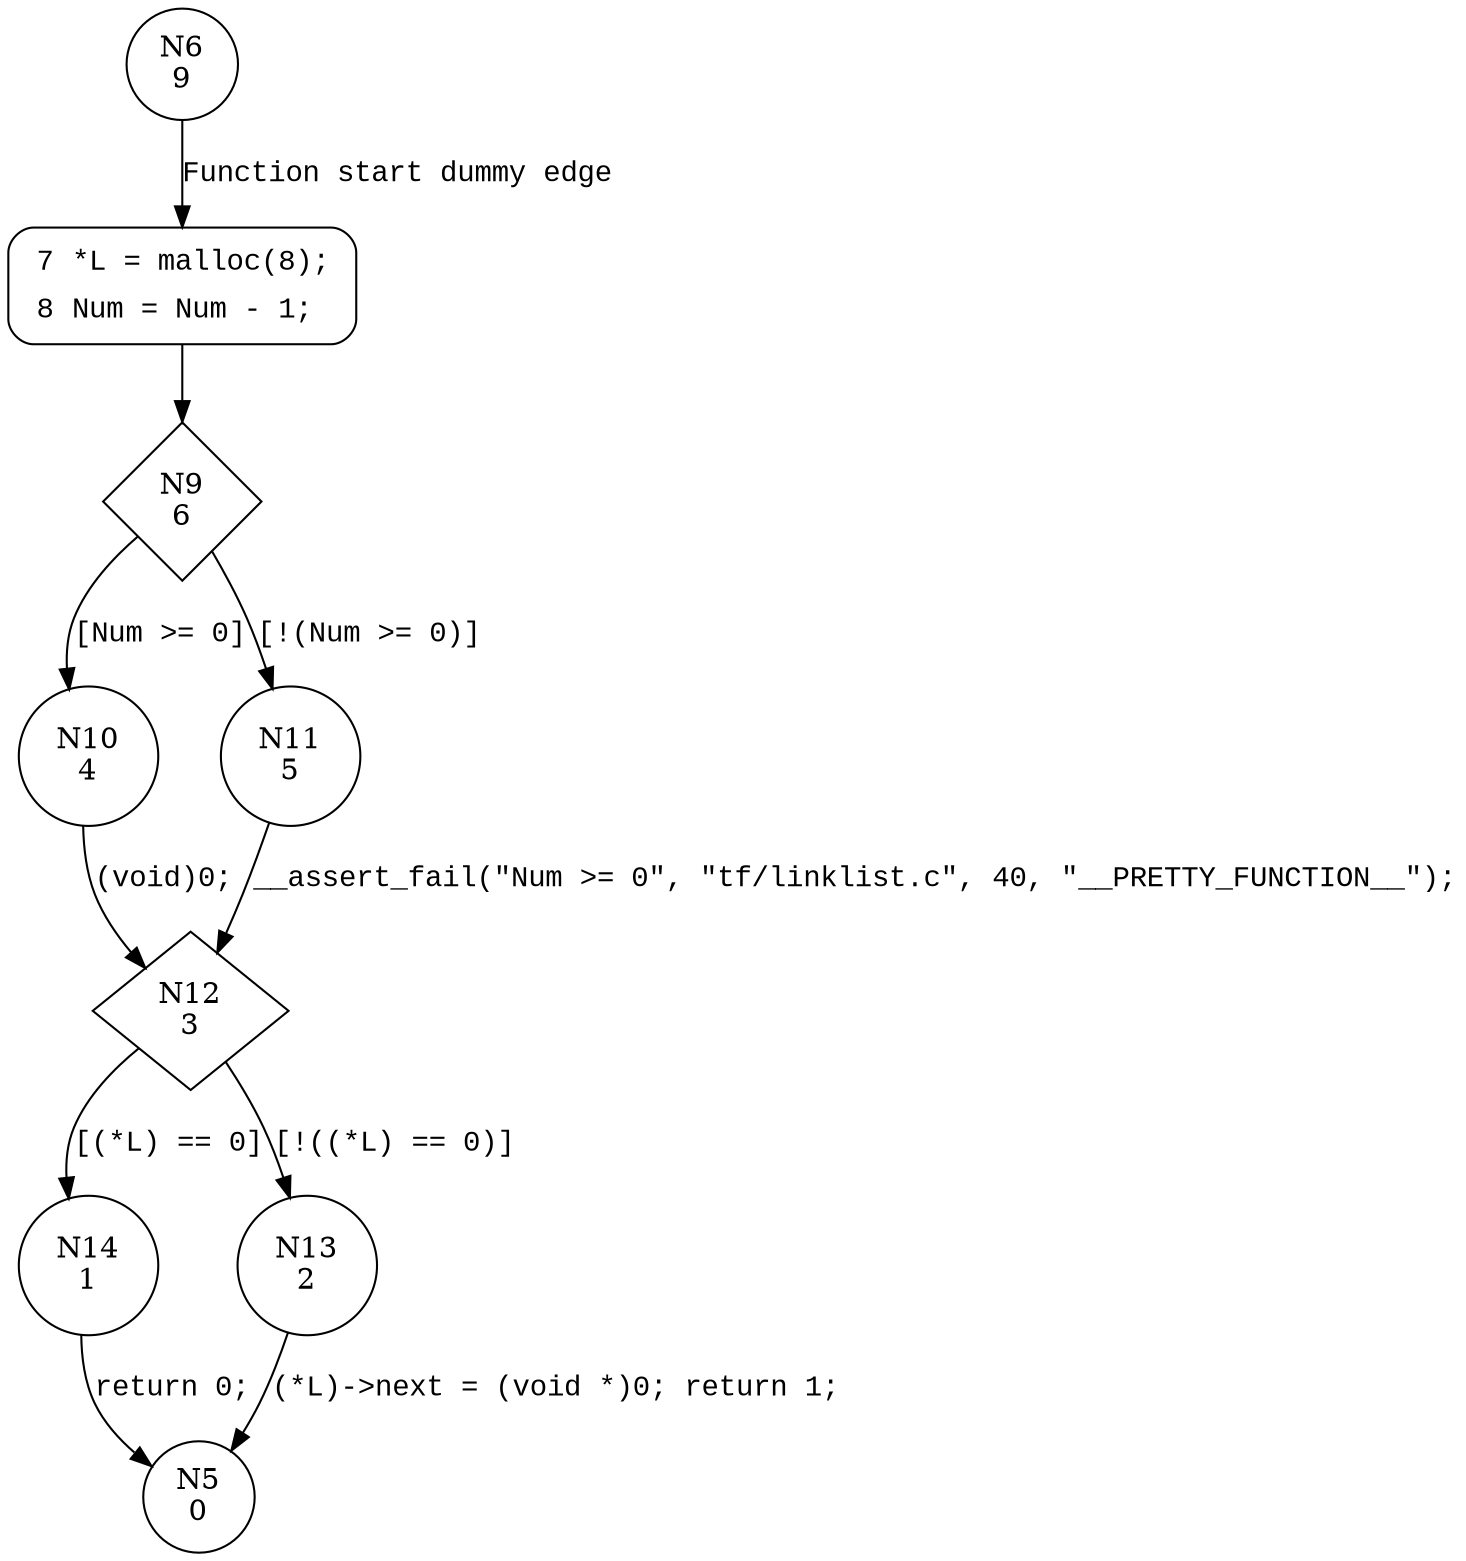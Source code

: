 digraph InitList {
6 [shape="circle" label="N6\n9"]
7 [shape="circle" label="N7\n8"]
9 [shape="diamond" label="N9\n6"]
10 [shape="circle" label="N10\n4"]
11 [shape="circle" label="N11\n5"]
12 [shape="diamond" label="N12\n3"]
14 [shape="circle" label="N14\n1"]
13 [shape="circle" label="N13\n2"]
5 [shape="circle" label="N5\n0"]
7 [style="filled,bold" penwidth="1" fillcolor="white" fontname="Courier New" shape="Mrecord" label=<<table border="0" cellborder="0" cellpadding="3" bgcolor="white"><tr><td align="right">7</td><td align="left">*L = malloc(8);</td></tr><tr><td align="right">8</td><td align="left">Num = Num - 1;</td></tr></table>>]
7 -> 9[label=""]
6 -> 7 [label="Function start dummy edge" fontname="Courier New"]
9 -> 10 [label="[Num >= 0]" fontname="Courier New"]
9 -> 11 [label="[!(Num >= 0)]" fontname="Courier New"]
12 -> 14 [label="[(*L) == 0]" fontname="Courier New"]
12 -> 13 [label="[!((*L) == 0)]" fontname="Courier New"]
14 -> 5 [label="return 0;" fontname="Courier New"]
11 -> 12 [label="__assert_fail(\"Num >= 0\", \"tf/linklist.c\", 40, \"__PRETTY_FUNCTION__\");" fontname="Courier New"]
13 -> 5 [label="(*L)->next = (void *)0; return 1;" fontname="Courier New"]
10 -> 12 [label="(void)0;" fontname="Courier New"]
}